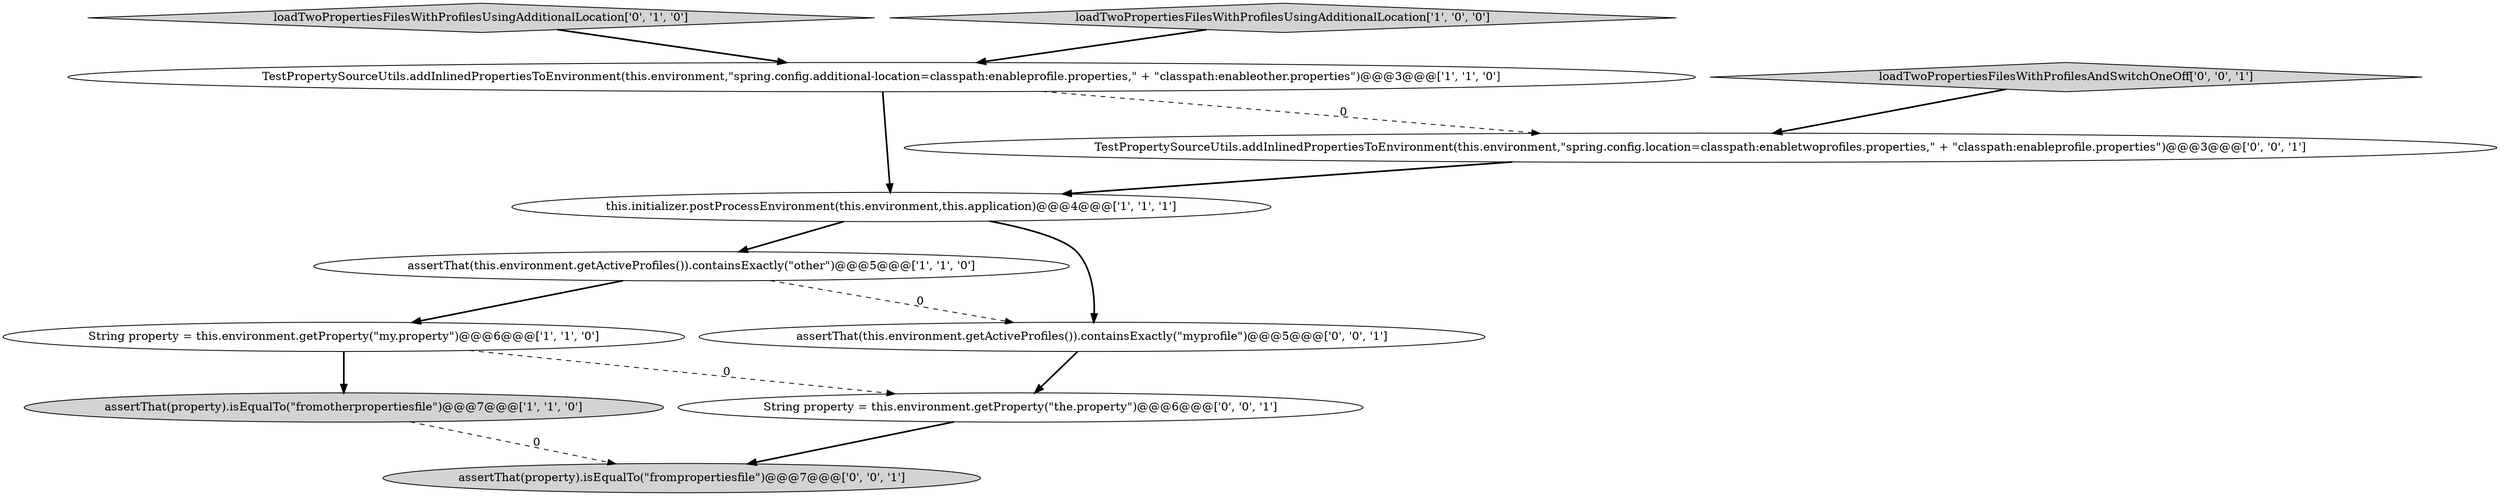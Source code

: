 digraph {
5 [style = filled, label = "assertThat(this.environment.getActiveProfiles()).containsExactly(\"other\")@@@5@@@['1', '1', '0']", fillcolor = white, shape = ellipse image = "AAA0AAABBB1BBB"];
7 [style = filled, label = "loadTwoPropertiesFilesWithProfilesAndSwitchOneOff['0', '0', '1']", fillcolor = lightgray, shape = diamond image = "AAA0AAABBB3BBB"];
4 [style = filled, label = "TestPropertySourceUtils.addInlinedPropertiesToEnvironment(this.environment,\"spring.config.additional-location=classpath:enableprofile.properties,\" + \"classpath:enableother.properties\")@@@3@@@['1', '1', '0']", fillcolor = white, shape = ellipse image = "AAA0AAABBB1BBB"];
9 [style = filled, label = "assertThat(this.environment.getActiveProfiles()).containsExactly(\"myprofile\")@@@5@@@['0', '0', '1']", fillcolor = white, shape = ellipse image = "AAA0AAABBB3BBB"];
6 [style = filled, label = "loadTwoPropertiesFilesWithProfilesUsingAdditionalLocation['0', '1', '0']", fillcolor = lightgray, shape = diamond image = "AAA0AAABBB2BBB"];
3 [style = filled, label = "String property = this.environment.getProperty(\"my.property\")@@@6@@@['1', '1', '0']", fillcolor = white, shape = ellipse image = "AAA0AAABBB1BBB"];
1 [style = filled, label = "assertThat(property).isEqualTo(\"fromotherpropertiesfile\")@@@7@@@['1', '1', '0']", fillcolor = lightgray, shape = ellipse image = "AAA0AAABBB1BBB"];
2 [style = filled, label = "loadTwoPropertiesFilesWithProfilesUsingAdditionalLocation['1', '0', '0']", fillcolor = lightgray, shape = diamond image = "AAA0AAABBB1BBB"];
0 [style = filled, label = "this.initializer.postProcessEnvironment(this.environment,this.application)@@@4@@@['1', '1', '1']", fillcolor = white, shape = ellipse image = "AAA0AAABBB1BBB"];
8 [style = filled, label = "String property = this.environment.getProperty(\"the.property\")@@@6@@@['0', '0', '1']", fillcolor = white, shape = ellipse image = "AAA0AAABBB3BBB"];
10 [style = filled, label = "TestPropertySourceUtils.addInlinedPropertiesToEnvironment(this.environment,\"spring.config.location=classpath:enabletwoprofiles.properties,\" + \"classpath:enableprofile.properties\")@@@3@@@['0', '0', '1']", fillcolor = white, shape = ellipse image = "AAA0AAABBB3BBB"];
11 [style = filled, label = "assertThat(property).isEqualTo(\"frompropertiesfile\")@@@7@@@['0', '0', '1']", fillcolor = lightgray, shape = ellipse image = "AAA0AAABBB3BBB"];
5->3 [style = bold, label=""];
3->8 [style = dashed, label="0"];
6->4 [style = bold, label=""];
5->9 [style = dashed, label="0"];
0->9 [style = bold, label=""];
4->10 [style = dashed, label="0"];
3->1 [style = bold, label=""];
9->8 [style = bold, label=""];
8->11 [style = bold, label=""];
2->4 [style = bold, label=""];
7->10 [style = bold, label=""];
1->11 [style = dashed, label="0"];
10->0 [style = bold, label=""];
4->0 [style = bold, label=""];
0->5 [style = bold, label=""];
}
